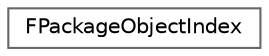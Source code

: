 digraph "Graphical Class Hierarchy"
{
 // INTERACTIVE_SVG=YES
 // LATEX_PDF_SIZE
  bgcolor="transparent";
  edge [fontname=Helvetica,fontsize=10,labelfontname=Helvetica,labelfontsize=10];
  node [fontname=Helvetica,fontsize=10,shape=box,height=0.2,width=0.4];
  rankdir="LR";
  Node0 [id="Node000000",label="FPackageObjectIndex",height=0.2,width=0.4,color="grey40", fillcolor="white", style="filled",URL="$da/dd6/classFPackageObjectIndex.html",tooltip=" "];
}
